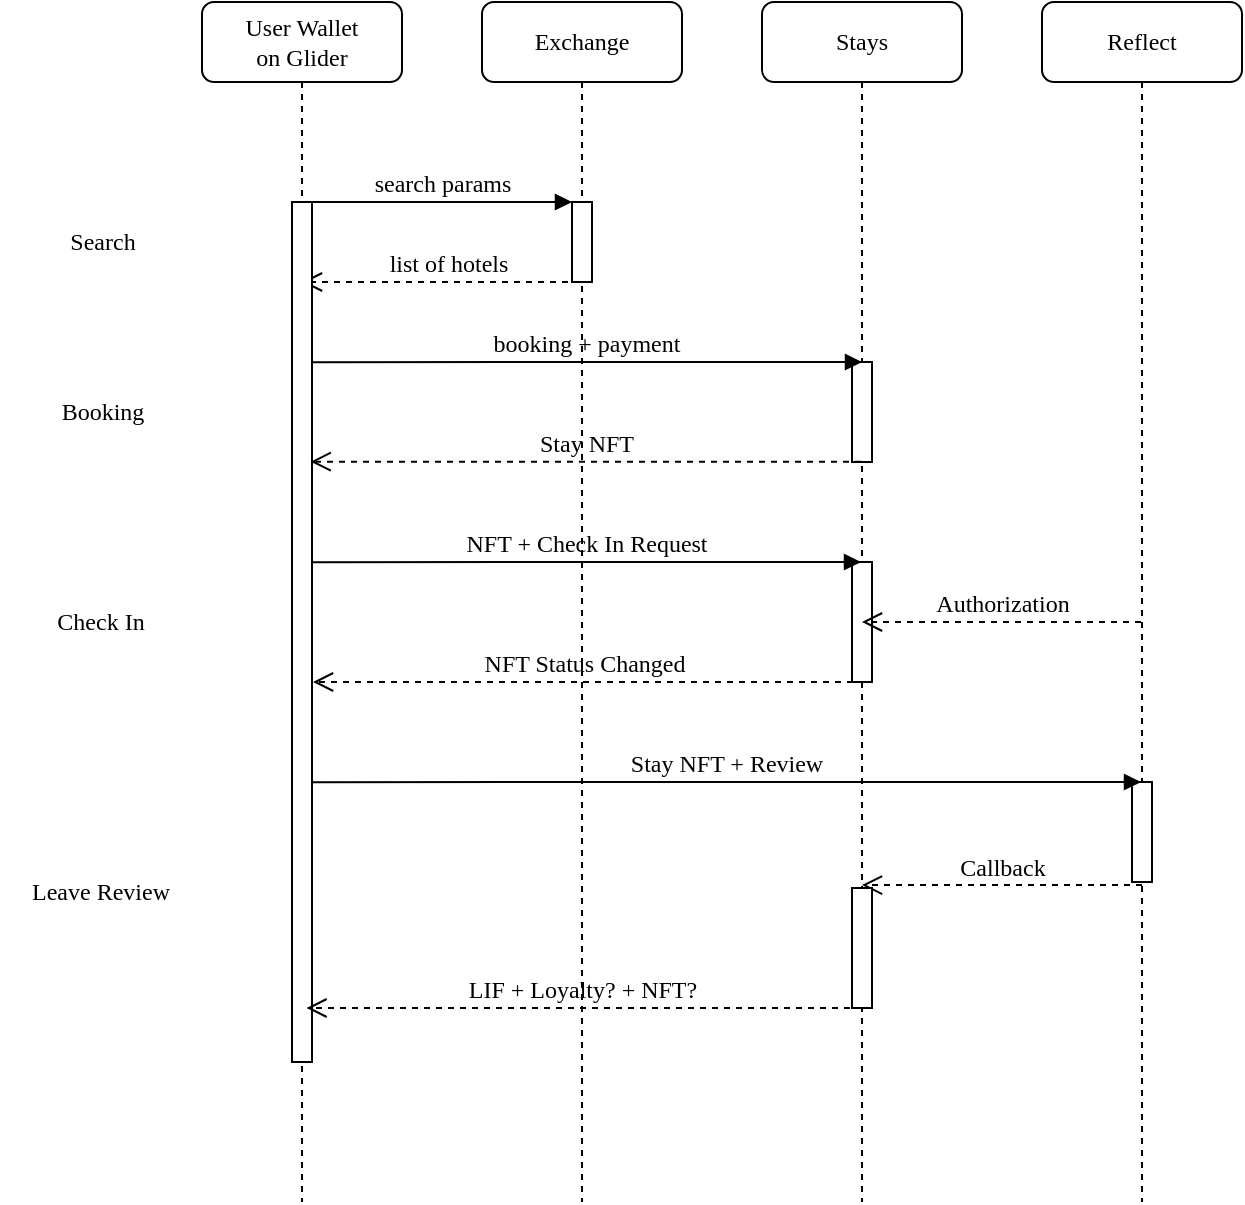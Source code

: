 <mxfile version="16.5.1" type="device"><diagram name="Page-1" id="13e1069c-82ec-6db2-03f1-153e76fe0fe0"><mxGraphModel dx="1117" dy="789" grid="1" gridSize="10" guides="1" tooltips="1" connect="1" arrows="1" fold="1" page="1" pageScale="1" pageWidth="1100" pageHeight="850" background="none" math="0" shadow="0"><root><mxCell id="0"/><mxCell id="1" parent="0"/><mxCell id="7baba1c4bc27f4b0-2" value="&lt;font style=&quot;font-size: 12px&quot;&gt;Exchange&lt;/font&gt;" style="shape=umlLifeline;perimeter=lifelinePerimeter;whiteSpace=wrap;html=1;container=1;collapsible=0;recursiveResize=0;outlineConnect=0;rounded=1;shadow=0;comic=0;labelBackgroundColor=none;strokeWidth=1;fontFamily=Oxygen Mono;fontSize=12;align=center;fontSource=https%3A%2F%2Ffonts.googleapis.com%2Fcss%3Ffamily%3DOxygen%2BMono;" parent="1" vertex="1"><mxGeometry x="370" y="80" width="100" height="600" as="geometry"/></mxCell><mxCell id="7baba1c4bc27f4b0-10" value="" style="html=1;points=[];perimeter=orthogonalPerimeter;rounded=0;shadow=0;comic=0;labelBackgroundColor=none;strokeWidth=1;fontFamily=Oxygen Mono;fontSize=12;align=center;fontSource=https%3A%2F%2Ffonts.googleapis.com%2Fcss%3Ffamily%3DOxygen%2BMono;" parent="7baba1c4bc27f4b0-2" vertex="1"><mxGeometry x="45" y="100" width="10" height="40" as="geometry"/></mxCell><mxCell id="exHG_pom86GqnMxjgSP4-1" value="list of hotels" style="html=1;verticalAlign=bottom;endArrow=open;dashed=1;endSize=8;exitX=0;exitY=0.95;labelBackgroundColor=none;fontFamily=Oxygen Mono;fontSize=12;fontSource=https%3A%2F%2Ffonts.googleapis.com%2Fcss%3Ffamily%3DOxygen%2BMono;" edge="1" parent="7baba1c4bc27f4b0-2" target="7baba1c4bc27f4b0-8"><mxGeometry relative="1" as="geometry"><mxPoint x="-50" y="140" as="targetPoint"/><mxPoint x="55" y="140" as="sourcePoint"/></mxGeometry></mxCell><mxCell id="7baba1c4bc27f4b0-3" value="Stays" style="shape=umlLifeline;perimeter=lifelinePerimeter;whiteSpace=wrap;html=1;container=1;collapsible=0;recursiveResize=0;outlineConnect=0;rounded=1;shadow=0;comic=0;labelBackgroundColor=none;strokeWidth=1;fontFamily=Oxygen Mono;fontSize=12;align=center;fontSource=https%3A%2F%2Ffonts.googleapis.com%2Fcss%3Ffamily%3DOxygen%2BMono;" parent="1" vertex="1"><mxGeometry x="510" y="80" width="100" height="600" as="geometry"/></mxCell><mxCell id="7baba1c4bc27f4b0-13" value="" style="html=1;points=[];perimeter=orthogonalPerimeter;rounded=0;shadow=0;comic=0;labelBackgroundColor=none;strokeWidth=1;fontFamily=Oxygen Mono;fontSize=12;align=center;fontSource=https%3A%2F%2Ffonts.googleapis.com%2Fcss%3Ffamily%3DOxygen%2BMono;" parent="7baba1c4bc27f4b0-3" vertex="1"><mxGeometry x="45" y="180" width="10" height="50" as="geometry"/></mxCell><mxCell id="7baba1c4bc27f4b0-16" value="" style="html=1;points=[];perimeter=orthogonalPerimeter;rounded=0;shadow=0;comic=0;labelBackgroundColor=none;strokeWidth=1;fontFamily=Oxygen Mono;fontSize=12;align=center;fontSource=https%3A%2F%2Ffonts.googleapis.com%2Fcss%3Ffamily%3DOxygen%2BMono;" parent="7baba1c4bc27f4b0-3" vertex="1"><mxGeometry x="45" y="280" width="10" height="60" as="geometry"/></mxCell><mxCell id="exHG_pom86GqnMxjgSP4-7" value="NFT Status Changed" style="html=1;verticalAlign=bottom;endArrow=open;dashed=1;endSize=8;labelBackgroundColor=none;fontFamily=Oxygen Mono;fontSize=12;fontSource=https%3A%2F%2Ffonts.googleapis.com%2Fcss%3Ffamily%3DOxygen%2BMono;" edge="1" parent="7baba1c4bc27f4b0-3"><mxGeometry relative="1" as="geometry"><mxPoint x="-224.5" y="340" as="targetPoint"/><mxPoint x="45.5" y="340" as="sourcePoint"/></mxGeometry></mxCell><mxCell id="7baba1c4bc27f4b0-5" value="Reflect" style="shape=umlLifeline;perimeter=lifelinePerimeter;whiteSpace=wrap;html=1;container=1;collapsible=0;recursiveResize=0;outlineConnect=0;rounded=1;shadow=0;comic=0;labelBackgroundColor=none;strokeWidth=1;fontFamily=Oxygen Mono;fontSize=12;align=center;fontSource=https%3A%2F%2Ffonts.googleapis.com%2Fcss%3Ffamily%3DOxygen%2BMono;" parent="1" vertex="1"><mxGeometry x="650" y="80" width="100" height="600" as="geometry"/></mxCell><mxCell id="exHG_pom86GqnMxjgSP4-12" value="" style="html=1;points=[];perimeter=orthogonalPerimeter;rounded=0;shadow=0;comic=0;labelBackgroundColor=none;strokeWidth=1;fontFamily=Oxygen Mono;fontSize=12;align=center;fontSource=https%3A%2F%2Ffonts.googleapis.com%2Fcss%3Ffamily%3DOxygen%2BMono;" vertex="1" parent="7baba1c4bc27f4b0-5"><mxGeometry x="45" y="390" width="10" height="50" as="geometry"/></mxCell><mxCell id="exHG_pom86GqnMxjgSP4-13" value="Callback" style="html=1;verticalAlign=bottom;endArrow=open;dashed=1;endSize=8;labelBackgroundColor=none;fontFamily=Oxygen Mono;fontSize=12;fontSource=https%3A%2F%2Ffonts.googleapis.com%2Fcss%3Ffamily%3DOxygen%2BMono;" edge="1" parent="7baba1c4bc27f4b0-5" target="7baba1c4bc27f4b0-3"><mxGeometry relative="1" as="geometry"><mxPoint x="-505.5" y="441.52" as="targetPoint"/><mxPoint x="50" y="441.52" as="sourcePoint"/></mxGeometry></mxCell><mxCell id="7baba1c4bc27f4b0-8" value="User Wallet&lt;br&gt;on Glider" style="shape=umlLifeline;perimeter=lifelinePerimeter;whiteSpace=wrap;html=1;container=1;collapsible=0;recursiveResize=0;outlineConnect=0;rounded=1;shadow=0;comic=0;labelBackgroundColor=none;strokeWidth=1;fontFamily=Oxygen Mono;fontSize=12;align=center;fontSource=https%3A%2F%2Ffonts.googleapis.com%2Fcss%3Ffamily%3DOxygen%2BMono;" parent="1" vertex="1"><mxGeometry x="230" y="80" width="100" height="600" as="geometry"/></mxCell><mxCell id="7baba1c4bc27f4b0-9" value="" style="html=1;points=[];perimeter=orthogonalPerimeter;rounded=0;shadow=0;comic=0;labelBackgroundColor=none;strokeWidth=1;fontFamily=Oxygen Mono;fontSize=12;align=center;fontSource=https%3A%2F%2Ffonts.googleapis.com%2Fcss%3Ffamily%3DOxygen%2BMono;" parent="7baba1c4bc27f4b0-8" vertex="1"><mxGeometry x="45" y="100" width="10" height="430" as="geometry"/></mxCell><mxCell id="exHG_pom86GqnMxjgSP4-3" value="NFT + Check In Request" style="html=1;verticalAlign=bottom;endArrow=block;labelBackgroundColor=none;fontFamily=Oxygen Mono;fontSize=12;edgeStyle=elbowEdgeStyle;elbow=vertical;fontSource=https%3A%2F%2Ffonts.googleapis.com%2Fcss%3Ffamily%3DOxygen%2BMono;exitX=0.5;exitY=0.182;exitDx=0;exitDy=0;exitPerimeter=0;" edge="1" parent="7baba1c4bc27f4b0-8" target="7baba1c4bc27f4b0-3"><mxGeometry relative="1" as="geometry"><mxPoint x="55" y="280.08" as="sourcePoint"/><mxPoint x="330" y="280" as="targetPoint"/><Array as="points"><mxPoint x="25" y="280"/></Array></mxGeometry></mxCell><mxCell id="7baba1c4bc27f4b0-11" value="search params" style="html=1;verticalAlign=bottom;endArrow=block;entryX=0;entryY=0;labelBackgroundColor=none;fontFamily=Oxygen Mono;fontSize=12;edgeStyle=elbowEdgeStyle;elbow=vertical;fontSource=https%3A%2F%2Ffonts.googleapis.com%2Fcss%3Ffamily%3DOxygen%2BMono;" parent="1" source="7baba1c4bc27f4b0-9" target="7baba1c4bc27f4b0-10" edge="1"><mxGeometry relative="1" as="geometry"><mxPoint x="350" y="190" as="sourcePoint"/></mxGeometry></mxCell><mxCell id="7baba1c4bc27f4b0-14" value="booking + payment" style="html=1;verticalAlign=bottom;endArrow=block;labelBackgroundColor=none;fontFamily=Oxygen Mono;fontSize=12;edgeStyle=elbowEdgeStyle;elbow=vertical;fontSource=https%3A%2F%2Ffonts.googleapis.com%2Fcss%3Ffamily%3DOxygen%2BMono;exitX=0.5;exitY=0.182;exitDx=0;exitDy=0;exitPerimeter=0;" parent="1" edge="1"><mxGeometry relative="1" as="geometry"><mxPoint x="285" y="260.08" as="sourcePoint"/><mxPoint x="560" y="260" as="targetPoint"/><Array as="points"/></mxGeometry></mxCell><mxCell id="exHG_pom86GqnMxjgSP4-2" value="Stay NFT" style="html=1;verticalAlign=bottom;endArrow=open;dashed=1;endSize=8;labelBackgroundColor=none;fontFamily=Oxygen Mono;fontSize=12;fontSource=https%3A%2F%2Ffonts.googleapis.com%2Fcss%3Ffamily%3DOxygen%2BMono;entryX=0.933;entryY=0.298;entryDx=0;entryDy=0;entryPerimeter=0;" edge="1" parent="1"><mxGeometry relative="1" as="geometry"><mxPoint x="284.33" y="309.84" as="targetPoint"/><mxPoint x="559.5" y="309.84" as="sourcePoint"/></mxGeometry></mxCell><mxCell id="exHG_pom86GqnMxjgSP4-5" value="Authorization" style="html=1;verticalAlign=bottom;endArrow=open;dashed=1;endSize=8;labelBackgroundColor=none;fontFamily=Oxygen Mono;fontSize=12;fontSource=https%3A%2F%2Ffonts.googleapis.com%2Fcss%3Ffamily%3DOxygen%2BMono;" edge="1" parent="1"><mxGeometry relative="1" as="geometry"><mxPoint x="560" y="390" as="targetPoint"/><mxPoint x="699.5" y="390" as="sourcePoint"/></mxGeometry></mxCell><mxCell id="exHG_pom86GqnMxjgSP4-11" value="Stay NFT + Review" style="html=1;verticalAlign=bottom;endArrow=block;labelBackgroundColor=none;fontFamily=Oxygen Mono;fontSize=12;edgeStyle=elbowEdgeStyle;elbow=vertical;fontSource=https%3A%2F%2Ffonts.googleapis.com%2Fcss%3Ffamily%3DOxygen%2BMono;exitX=0.5;exitY=0.182;exitDx=0;exitDy=0;exitPerimeter=0;" edge="1" parent="1" target="7baba1c4bc27f4b0-5"><mxGeometry relative="1" as="geometry"><mxPoint x="285" y="470.08" as="sourcePoint"/><mxPoint x="559.5" y="470" as="targetPoint"/><Array as="points"><mxPoint x="255" y="470"/></Array></mxGeometry></mxCell><mxCell id="exHG_pom86GqnMxjgSP4-15" value="" style="html=1;points=[];perimeter=orthogonalPerimeter;rounded=0;shadow=0;comic=0;labelBackgroundColor=none;strokeWidth=1;fontFamily=Oxygen Mono;fontSize=12;align=center;fontSource=https%3A%2F%2Ffonts.googleapis.com%2Fcss%3Ffamily%3DOxygen%2BMono;" vertex="1" parent="1"><mxGeometry x="555" y="523" width="10" height="60" as="geometry"/></mxCell><mxCell id="exHG_pom86GqnMxjgSP4-16" value="LIF + Loyalty? + NFT?" style="html=1;verticalAlign=bottom;endArrow=open;dashed=1;endSize=8;labelBackgroundColor=none;fontFamily=Oxygen Mono;fontSize=12;fontSource=https%3A%2F%2Ffonts.googleapis.com%2Fcss%3Ffamily%3DOxygen%2BMono;" edge="1" parent="1"><mxGeometry x="0.008" relative="1" as="geometry"><mxPoint x="282.25" y="583" as="targetPoint"/><mxPoint x="560" y="583" as="sourcePoint"/><mxPoint as="offset"/></mxGeometry></mxCell><mxCell id="exHG_pom86GqnMxjgSP4-17" value="Search" style="text;html=1;align=center;verticalAlign=middle;resizable=0;points=[];autosize=1;strokeColor=none;fillColor=none;fontSize=12;fontFamily=Oxygen Mono;" vertex="1" parent="1"><mxGeometry x="150" y="190" width="60" height="20" as="geometry"/></mxCell><mxCell id="exHG_pom86GqnMxjgSP4-18" value="Booking" style="text;html=1;align=center;verticalAlign=middle;resizable=0;points=[];autosize=1;strokeColor=none;fillColor=none;fontSize=12;fontFamily=Oxygen Mono;" vertex="1" parent="1"><mxGeometry x="145" y="275" width="70" height="20" as="geometry"/></mxCell><mxCell id="exHG_pom86GqnMxjgSP4-19" value="Check In" style="text;html=1;align=center;verticalAlign=middle;resizable=0;points=[];autosize=1;strokeColor=none;fillColor=none;fontSize=12;fontFamily=Oxygen Mono;" vertex="1" parent="1"><mxGeometry x="144" y="380" width="70" height="20" as="geometry"/></mxCell><mxCell id="exHG_pom86GqnMxjgSP4-20" value="Leave Review" style="text;html=1;align=center;verticalAlign=middle;resizable=0;points=[];autosize=1;strokeColor=none;fillColor=none;fontSize=12;fontFamily=Oxygen Mono;" vertex="1" parent="1"><mxGeometry x="129" y="515" width="100" height="20" as="geometry"/></mxCell></root></mxGraphModel></diagram></mxfile>